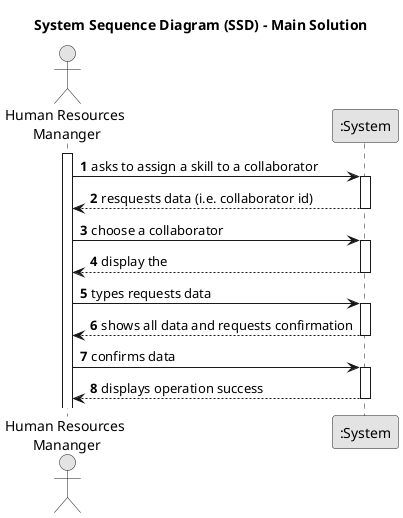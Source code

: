 @startuml
skinparam monochrome true
skinparam packageStyle rectangle
skinparam shadowing false

title System Sequence Diagram (SSD) - Main Solution

autonumber

actor "Human Resources\n Mananger" as Employee
participant ":System" as System

activate Employee

    Employee -> System : asks to assign a skill to a collaborator
    activate System

        System --> Employee : resquests data (i.e. collaborator id)
    deactivate System

    Employee -> System : choose a collaborator
        activate System

            System --> Employee : display the
        deactivate System

    Employee -> System : types requests data
    activate System

        System --> Employee : shows all data and requests confirmation
    deactivate System

    Employee -> System : confirms data
    activate System

        System --> Employee : displays operation success
    deactivate System

@enduml

@enduml